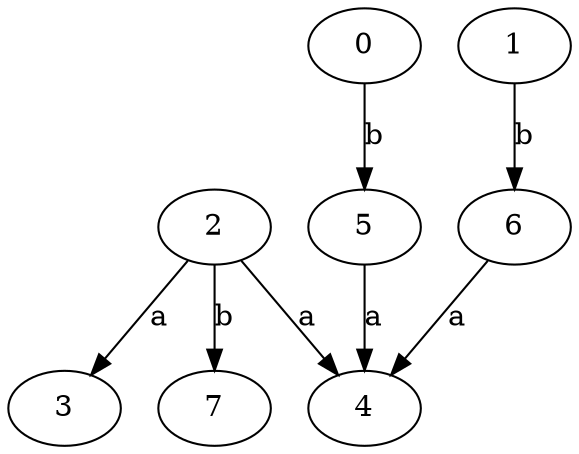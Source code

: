 strict digraph  {
2;
3;
0;
4;
5;
6;
1;
7;
2 -> 3  [label=a];
2 -> 4  [label=a];
2 -> 7  [label=b];
0 -> 5  [label=b];
5 -> 4  [label=a];
6 -> 4  [label=a];
1 -> 6  [label=b];
}
